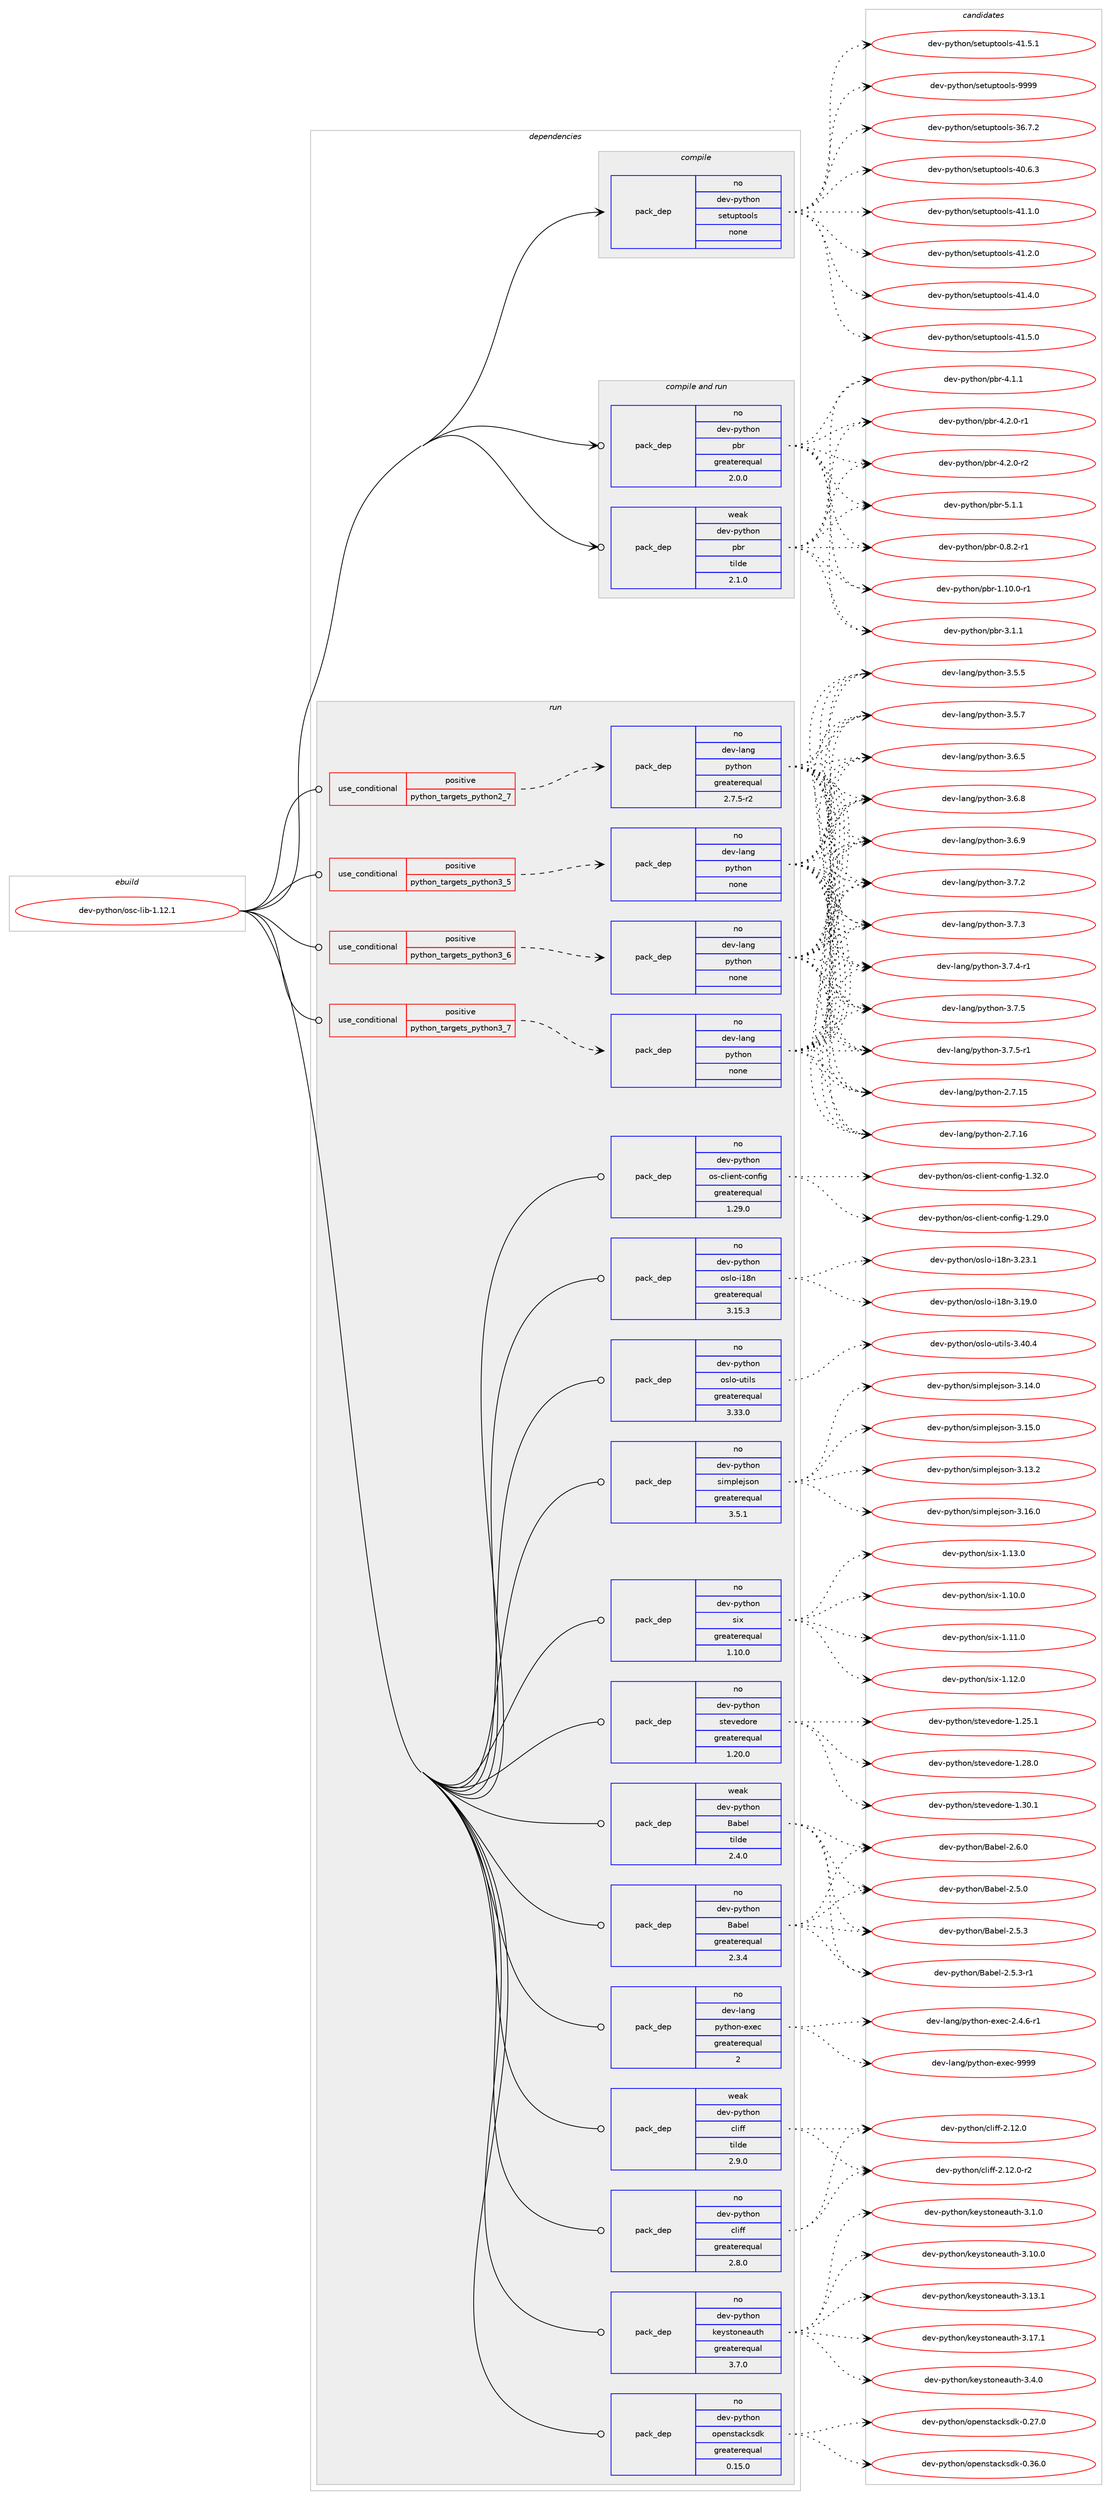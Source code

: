 digraph prolog {

# *************
# Graph options
# *************

newrank=true;
concentrate=true;
compound=true;
graph [rankdir=LR,fontname=Helvetica,fontsize=10,ranksep=1.5];#, ranksep=2.5, nodesep=0.2];
edge  [arrowhead=vee];
node  [fontname=Helvetica,fontsize=10];

# **********
# The ebuild
# **********

subgraph cluster_leftcol {
color=gray;
rank=same;
label=<<i>ebuild</i>>;
id [label="dev-python/osc-lib-1.12.1", color=red, width=4, href="../dev-python/osc-lib-1.12.1.svg"];
}

# ****************
# The dependencies
# ****************

subgraph cluster_midcol {
color=gray;
label=<<i>dependencies</i>>;
subgraph cluster_compile {
fillcolor="#eeeeee";
style=filled;
label=<<i>compile</i>>;
subgraph pack463013 {
dependency618527 [label=<<TABLE BORDER="0" CELLBORDER="1" CELLSPACING="0" CELLPADDING="4" WIDTH="220"><TR><TD ROWSPAN="6" CELLPADDING="30">pack_dep</TD></TR><TR><TD WIDTH="110">no</TD></TR><TR><TD>dev-python</TD></TR><TR><TD>setuptools</TD></TR><TR><TD>none</TD></TR><TR><TD></TD></TR></TABLE>>, shape=none, color=blue];
}
id:e -> dependency618527:w [weight=20,style="solid",arrowhead="vee"];
}
subgraph cluster_compileandrun {
fillcolor="#eeeeee";
style=filled;
label=<<i>compile and run</i>>;
subgraph pack463014 {
dependency618528 [label=<<TABLE BORDER="0" CELLBORDER="1" CELLSPACING="0" CELLPADDING="4" WIDTH="220"><TR><TD ROWSPAN="6" CELLPADDING="30">pack_dep</TD></TR><TR><TD WIDTH="110">no</TD></TR><TR><TD>dev-python</TD></TR><TR><TD>pbr</TD></TR><TR><TD>greaterequal</TD></TR><TR><TD>2.0.0</TD></TR></TABLE>>, shape=none, color=blue];
}
id:e -> dependency618528:w [weight=20,style="solid",arrowhead="odotvee"];
subgraph pack463015 {
dependency618529 [label=<<TABLE BORDER="0" CELLBORDER="1" CELLSPACING="0" CELLPADDING="4" WIDTH="220"><TR><TD ROWSPAN="6" CELLPADDING="30">pack_dep</TD></TR><TR><TD WIDTH="110">weak</TD></TR><TR><TD>dev-python</TD></TR><TR><TD>pbr</TD></TR><TR><TD>tilde</TD></TR><TR><TD>2.1.0</TD></TR></TABLE>>, shape=none, color=blue];
}
id:e -> dependency618529:w [weight=20,style="solid",arrowhead="odotvee"];
}
subgraph cluster_run {
fillcolor="#eeeeee";
style=filled;
label=<<i>run</i>>;
subgraph cond143706 {
dependency618530 [label=<<TABLE BORDER="0" CELLBORDER="1" CELLSPACING="0" CELLPADDING="4"><TR><TD ROWSPAN="3" CELLPADDING="10">use_conditional</TD></TR><TR><TD>positive</TD></TR><TR><TD>python_targets_python2_7</TD></TR></TABLE>>, shape=none, color=red];
subgraph pack463016 {
dependency618531 [label=<<TABLE BORDER="0" CELLBORDER="1" CELLSPACING="0" CELLPADDING="4" WIDTH="220"><TR><TD ROWSPAN="6" CELLPADDING="30">pack_dep</TD></TR><TR><TD WIDTH="110">no</TD></TR><TR><TD>dev-lang</TD></TR><TR><TD>python</TD></TR><TR><TD>greaterequal</TD></TR><TR><TD>2.7.5-r2</TD></TR></TABLE>>, shape=none, color=blue];
}
dependency618530:e -> dependency618531:w [weight=20,style="dashed",arrowhead="vee"];
}
id:e -> dependency618530:w [weight=20,style="solid",arrowhead="odot"];
subgraph cond143707 {
dependency618532 [label=<<TABLE BORDER="0" CELLBORDER="1" CELLSPACING="0" CELLPADDING="4"><TR><TD ROWSPAN="3" CELLPADDING="10">use_conditional</TD></TR><TR><TD>positive</TD></TR><TR><TD>python_targets_python3_5</TD></TR></TABLE>>, shape=none, color=red];
subgraph pack463017 {
dependency618533 [label=<<TABLE BORDER="0" CELLBORDER="1" CELLSPACING="0" CELLPADDING="4" WIDTH="220"><TR><TD ROWSPAN="6" CELLPADDING="30">pack_dep</TD></TR><TR><TD WIDTH="110">no</TD></TR><TR><TD>dev-lang</TD></TR><TR><TD>python</TD></TR><TR><TD>none</TD></TR><TR><TD></TD></TR></TABLE>>, shape=none, color=blue];
}
dependency618532:e -> dependency618533:w [weight=20,style="dashed",arrowhead="vee"];
}
id:e -> dependency618532:w [weight=20,style="solid",arrowhead="odot"];
subgraph cond143708 {
dependency618534 [label=<<TABLE BORDER="0" CELLBORDER="1" CELLSPACING="0" CELLPADDING="4"><TR><TD ROWSPAN="3" CELLPADDING="10">use_conditional</TD></TR><TR><TD>positive</TD></TR><TR><TD>python_targets_python3_6</TD></TR></TABLE>>, shape=none, color=red];
subgraph pack463018 {
dependency618535 [label=<<TABLE BORDER="0" CELLBORDER="1" CELLSPACING="0" CELLPADDING="4" WIDTH="220"><TR><TD ROWSPAN="6" CELLPADDING="30">pack_dep</TD></TR><TR><TD WIDTH="110">no</TD></TR><TR><TD>dev-lang</TD></TR><TR><TD>python</TD></TR><TR><TD>none</TD></TR><TR><TD></TD></TR></TABLE>>, shape=none, color=blue];
}
dependency618534:e -> dependency618535:w [weight=20,style="dashed",arrowhead="vee"];
}
id:e -> dependency618534:w [weight=20,style="solid",arrowhead="odot"];
subgraph cond143709 {
dependency618536 [label=<<TABLE BORDER="0" CELLBORDER="1" CELLSPACING="0" CELLPADDING="4"><TR><TD ROWSPAN="3" CELLPADDING="10">use_conditional</TD></TR><TR><TD>positive</TD></TR><TR><TD>python_targets_python3_7</TD></TR></TABLE>>, shape=none, color=red];
subgraph pack463019 {
dependency618537 [label=<<TABLE BORDER="0" CELLBORDER="1" CELLSPACING="0" CELLPADDING="4" WIDTH="220"><TR><TD ROWSPAN="6" CELLPADDING="30">pack_dep</TD></TR><TR><TD WIDTH="110">no</TD></TR><TR><TD>dev-lang</TD></TR><TR><TD>python</TD></TR><TR><TD>none</TD></TR><TR><TD></TD></TR></TABLE>>, shape=none, color=blue];
}
dependency618536:e -> dependency618537:w [weight=20,style="dashed",arrowhead="vee"];
}
id:e -> dependency618536:w [weight=20,style="solid",arrowhead="odot"];
subgraph pack463020 {
dependency618538 [label=<<TABLE BORDER="0" CELLBORDER="1" CELLSPACING="0" CELLPADDING="4" WIDTH="220"><TR><TD ROWSPAN="6" CELLPADDING="30">pack_dep</TD></TR><TR><TD WIDTH="110">no</TD></TR><TR><TD>dev-lang</TD></TR><TR><TD>python-exec</TD></TR><TR><TD>greaterequal</TD></TR><TR><TD>2</TD></TR></TABLE>>, shape=none, color=blue];
}
id:e -> dependency618538:w [weight=20,style="solid",arrowhead="odot"];
subgraph pack463021 {
dependency618539 [label=<<TABLE BORDER="0" CELLBORDER="1" CELLSPACING="0" CELLPADDING="4" WIDTH="220"><TR><TD ROWSPAN="6" CELLPADDING="30">pack_dep</TD></TR><TR><TD WIDTH="110">no</TD></TR><TR><TD>dev-python</TD></TR><TR><TD>Babel</TD></TR><TR><TD>greaterequal</TD></TR><TR><TD>2.3.4</TD></TR></TABLE>>, shape=none, color=blue];
}
id:e -> dependency618539:w [weight=20,style="solid",arrowhead="odot"];
subgraph pack463022 {
dependency618540 [label=<<TABLE BORDER="0" CELLBORDER="1" CELLSPACING="0" CELLPADDING="4" WIDTH="220"><TR><TD ROWSPAN="6" CELLPADDING="30">pack_dep</TD></TR><TR><TD WIDTH="110">no</TD></TR><TR><TD>dev-python</TD></TR><TR><TD>cliff</TD></TR><TR><TD>greaterequal</TD></TR><TR><TD>2.8.0</TD></TR></TABLE>>, shape=none, color=blue];
}
id:e -> dependency618540:w [weight=20,style="solid",arrowhead="odot"];
subgraph pack463023 {
dependency618541 [label=<<TABLE BORDER="0" CELLBORDER="1" CELLSPACING="0" CELLPADDING="4" WIDTH="220"><TR><TD ROWSPAN="6" CELLPADDING="30">pack_dep</TD></TR><TR><TD WIDTH="110">no</TD></TR><TR><TD>dev-python</TD></TR><TR><TD>keystoneauth</TD></TR><TR><TD>greaterequal</TD></TR><TR><TD>3.7.0</TD></TR></TABLE>>, shape=none, color=blue];
}
id:e -> dependency618541:w [weight=20,style="solid",arrowhead="odot"];
subgraph pack463024 {
dependency618542 [label=<<TABLE BORDER="0" CELLBORDER="1" CELLSPACING="0" CELLPADDING="4" WIDTH="220"><TR><TD ROWSPAN="6" CELLPADDING="30">pack_dep</TD></TR><TR><TD WIDTH="110">no</TD></TR><TR><TD>dev-python</TD></TR><TR><TD>openstacksdk</TD></TR><TR><TD>greaterequal</TD></TR><TR><TD>0.15.0</TD></TR></TABLE>>, shape=none, color=blue];
}
id:e -> dependency618542:w [weight=20,style="solid",arrowhead="odot"];
subgraph pack463025 {
dependency618543 [label=<<TABLE BORDER="0" CELLBORDER="1" CELLSPACING="0" CELLPADDING="4" WIDTH="220"><TR><TD ROWSPAN="6" CELLPADDING="30">pack_dep</TD></TR><TR><TD WIDTH="110">no</TD></TR><TR><TD>dev-python</TD></TR><TR><TD>os-client-config</TD></TR><TR><TD>greaterequal</TD></TR><TR><TD>1.29.0</TD></TR></TABLE>>, shape=none, color=blue];
}
id:e -> dependency618543:w [weight=20,style="solid",arrowhead="odot"];
subgraph pack463026 {
dependency618544 [label=<<TABLE BORDER="0" CELLBORDER="1" CELLSPACING="0" CELLPADDING="4" WIDTH="220"><TR><TD ROWSPAN="6" CELLPADDING="30">pack_dep</TD></TR><TR><TD WIDTH="110">no</TD></TR><TR><TD>dev-python</TD></TR><TR><TD>oslo-i18n</TD></TR><TR><TD>greaterequal</TD></TR><TR><TD>3.15.3</TD></TR></TABLE>>, shape=none, color=blue];
}
id:e -> dependency618544:w [weight=20,style="solid",arrowhead="odot"];
subgraph pack463027 {
dependency618545 [label=<<TABLE BORDER="0" CELLBORDER="1" CELLSPACING="0" CELLPADDING="4" WIDTH="220"><TR><TD ROWSPAN="6" CELLPADDING="30">pack_dep</TD></TR><TR><TD WIDTH="110">no</TD></TR><TR><TD>dev-python</TD></TR><TR><TD>oslo-utils</TD></TR><TR><TD>greaterequal</TD></TR><TR><TD>3.33.0</TD></TR></TABLE>>, shape=none, color=blue];
}
id:e -> dependency618545:w [weight=20,style="solid",arrowhead="odot"];
subgraph pack463028 {
dependency618546 [label=<<TABLE BORDER="0" CELLBORDER="1" CELLSPACING="0" CELLPADDING="4" WIDTH="220"><TR><TD ROWSPAN="6" CELLPADDING="30">pack_dep</TD></TR><TR><TD WIDTH="110">no</TD></TR><TR><TD>dev-python</TD></TR><TR><TD>simplejson</TD></TR><TR><TD>greaterequal</TD></TR><TR><TD>3.5.1</TD></TR></TABLE>>, shape=none, color=blue];
}
id:e -> dependency618546:w [weight=20,style="solid",arrowhead="odot"];
subgraph pack463029 {
dependency618547 [label=<<TABLE BORDER="0" CELLBORDER="1" CELLSPACING="0" CELLPADDING="4" WIDTH="220"><TR><TD ROWSPAN="6" CELLPADDING="30">pack_dep</TD></TR><TR><TD WIDTH="110">no</TD></TR><TR><TD>dev-python</TD></TR><TR><TD>six</TD></TR><TR><TD>greaterequal</TD></TR><TR><TD>1.10.0</TD></TR></TABLE>>, shape=none, color=blue];
}
id:e -> dependency618547:w [weight=20,style="solid",arrowhead="odot"];
subgraph pack463030 {
dependency618548 [label=<<TABLE BORDER="0" CELLBORDER="1" CELLSPACING="0" CELLPADDING="4" WIDTH="220"><TR><TD ROWSPAN="6" CELLPADDING="30">pack_dep</TD></TR><TR><TD WIDTH="110">no</TD></TR><TR><TD>dev-python</TD></TR><TR><TD>stevedore</TD></TR><TR><TD>greaterequal</TD></TR><TR><TD>1.20.0</TD></TR></TABLE>>, shape=none, color=blue];
}
id:e -> dependency618548:w [weight=20,style="solid",arrowhead="odot"];
subgraph pack463031 {
dependency618549 [label=<<TABLE BORDER="0" CELLBORDER="1" CELLSPACING="0" CELLPADDING="4" WIDTH="220"><TR><TD ROWSPAN="6" CELLPADDING="30">pack_dep</TD></TR><TR><TD WIDTH="110">weak</TD></TR><TR><TD>dev-python</TD></TR><TR><TD>Babel</TD></TR><TR><TD>tilde</TD></TR><TR><TD>2.4.0</TD></TR></TABLE>>, shape=none, color=blue];
}
id:e -> dependency618549:w [weight=20,style="solid",arrowhead="odot"];
subgraph pack463032 {
dependency618550 [label=<<TABLE BORDER="0" CELLBORDER="1" CELLSPACING="0" CELLPADDING="4" WIDTH="220"><TR><TD ROWSPAN="6" CELLPADDING="30">pack_dep</TD></TR><TR><TD WIDTH="110">weak</TD></TR><TR><TD>dev-python</TD></TR><TR><TD>cliff</TD></TR><TR><TD>tilde</TD></TR><TR><TD>2.9.0</TD></TR></TABLE>>, shape=none, color=blue];
}
id:e -> dependency618550:w [weight=20,style="solid",arrowhead="odot"];
}
}

# **************
# The candidates
# **************

subgraph cluster_choices {
rank=same;
color=gray;
label=<<i>candidates</i>>;

subgraph choice463013 {
color=black;
nodesep=1;
choice100101118451121211161041111104711510111611711211611111110811545515446554650 [label="dev-python/setuptools-36.7.2", color=red, width=4,href="../dev-python/setuptools-36.7.2.svg"];
choice100101118451121211161041111104711510111611711211611111110811545524846544651 [label="dev-python/setuptools-40.6.3", color=red, width=4,href="../dev-python/setuptools-40.6.3.svg"];
choice100101118451121211161041111104711510111611711211611111110811545524946494648 [label="dev-python/setuptools-41.1.0", color=red, width=4,href="../dev-python/setuptools-41.1.0.svg"];
choice100101118451121211161041111104711510111611711211611111110811545524946504648 [label="dev-python/setuptools-41.2.0", color=red, width=4,href="../dev-python/setuptools-41.2.0.svg"];
choice100101118451121211161041111104711510111611711211611111110811545524946524648 [label="dev-python/setuptools-41.4.0", color=red, width=4,href="../dev-python/setuptools-41.4.0.svg"];
choice100101118451121211161041111104711510111611711211611111110811545524946534648 [label="dev-python/setuptools-41.5.0", color=red, width=4,href="../dev-python/setuptools-41.5.0.svg"];
choice100101118451121211161041111104711510111611711211611111110811545524946534649 [label="dev-python/setuptools-41.5.1", color=red, width=4,href="../dev-python/setuptools-41.5.1.svg"];
choice10010111845112121116104111110471151011161171121161111111081154557575757 [label="dev-python/setuptools-9999", color=red, width=4,href="../dev-python/setuptools-9999.svg"];
dependency618527:e -> choice100101118451121211161041111104711510111611711211611111110811545515446554650:w [style=dotted,weight="100"];
dependency618527:e -> choice100101118451121211161041111104711510111611711211611111110811545524846544651:w [style=dotted,weight="100"];
dependency618527:e -> choice100101118451121211161041111104711510111611711211611111110811545524946494648:w [style=dotted,weight="100"];
dependency618527:e -> choice100101118451121211161041111104711510111611711211611111110811545524946504648:w [style=dotted,weight="100"];
dependency618527:e -> choice100101118451121211161041111104711510111611711211611111110811545524946524648:w [style=dotted,weight="100"];
dependency618527:e -> choice100101118451121211161041111104711510111611711211611111110811545524946534648:w [style=dotted,weight="100"];
dependency618527:e -> choice100101118451121211161041111104711510111611711211611111110811545524946534649:w [style=dotted,weight="100"];
dependency618527:e -> choice10010111845112121116104111110471151011161171121161111111081154557575757:w [style=dotted,weight="100"];
}
subgraph choice463014 {
color=black;
nodesep=1;
choice1001011184511212111610411111047112981144548465646504511449 [label="dev-python/pbr-0.8.2-r1", color=red, width=4,href="../dev-python/pbr-0.8.2-r1.svg"];
choice100101118451121211161041111104711298114454946494846484511449 [label="dev-python/pbr-1.10.0-r1", color=red, width=4,href="../dev-python/pbr-1.10.0-r1.svg"];
choice100101118451121211161041111104711298114455146494649 [label="dev-python/pbr-3.1.1", color=red, width=4,href="../dev-python/pbr-3.1.1.svg"];
choice100101118451121211161041111104711298114455246494649 [label="dev-python/pbr-4.1.1", color=red, width=4,href="../dev-python/pbr-4.1.1.svg"];
choice1001011184511212111610411111047112981144552465046484511449 [label="dev-python/pbr-4.2.0-r1", color=red, width=4,href="../dev-python/pbr-4.2.0-r1.svg"];
choice1001011184511212111610411111047112981144552465046484511450 [label="dev-python/pbr-4.2.0-r2", color=red, width=4,href="../dev-python/pbr-4.2.0-r2.svg"];
choice100101118451121211161041111104711298114455346494649 [label="dev-python/pbr-5.1.1", color=red, width=4,href="../dev-python/pbr-5.1.1.svg"];
dependency618528:e -> choice1001011184511212111610411111047112981144548465646504511449:w [style=dotted,weight="100"];
dependency618528:e -> choice100101118451121211161041111104711298114454946494846484511449:w [style=dotted,weight="100"];
dependency618528:e -> choice100101118451121211161041111104711298114455146494649:w [style=dotted,weight="100"];
dependency618528:e -> choice100101118451121211161041111104711298114455246494649:w [style=dotted,weight="100"];
dependency618528:e -> choice1001011184511212111610411111047112981144552465046484511449:w [style=dotted,weight="100"];
dependency618528:e -> choice1001011184511212111610411111047112981144552465046484511450:w [style=dotted,weight="100"];
dependency618528:e -> choice100101118451121211161041111104711298114455346494649:w [style=dotted,weight="100"];
}
subgraph choice463015 {
color=black;
nodesep=1;
choice1001011184511212111610411111047112981144548465646504511449 [label="dev-python/pbr-0.8.2-r1", color=red, width=4,href="../dev-python/pbr-0.8.2-r1.svg"];
choice100101118451121211161041111104711298114454946494846484511449 [label="dev-python/pbr-1.10.0-r1", color=red, width=4,href="../dev-python/pbr-1.10.0-r1.svg"];
choice100101118451121211161041111104711298114455146494649 [label="dev-python/pbr-3.1.1", color=red, width=4,href="../dev-python/pbr-3.1.1.svg"];
choice100101118451121211161041111104711298114455246494649 [label="dev-python/pbr-4.1.1", color=red, width=4,href="../dev-python/pbr-4.1.1.svg"];
choice1001011184511212111610411111047112981144552465046484511449 [label="dev-python/pbr-4.2.0-r1", color=red, width=4,href="../dev-python/pbr-4.2.0-r1.svg"];
choice1001011184511212111610411111047112981144552465046484511450 [label="dev-python/pbr-4.2.0-r2", color=red, width=4,href="../dev-python/pbr-4.2.0-r2.svg"];
choice100101118451121211161041111104711298114455346494649 [label="dev-python/pbr-5.1.1", color=red, width=4,href="../dev-python/pbr-5.1.1.svg"];
dependency618529:e -> choice1001011184511212111610411111047112981144548465646504511449:w [style=dotted,weight="100"];
dependency618529:e -> choice100101118451121211161041111104711298114454946494846484511449:w [style=dotted,weight="100"];
dependency618529:e -> choice100101118451121211161041111104711298114455146494649:w [style=dotted,weight="100"];
dependency618529:e -> choice100101118451121211161041111104711298114455246494649:w [style=dotted,weight="100"];
dependency618529:e -> choice1001011184511212111610411111047112981144552465046484511449:w [style=dotted,weight="100"];
dependency618529:e -> choice1001011184511212111610411111047112981144552465046484511450:w [style=dotted,weight="100"];
dependency618529:e -> choice100101118451121211161041111104711298114455346494649:w [style=dotted,weight="100"];
}
subgraph choice463016 {
color=black;
nodesep=1;
choice10010111845108971101034711212111610411111045504655464953 [label="dev-lang/python-2.7.15", color=red, width=4,href="../dev-lang/python-2.7.15.svg"];
choice10010111845108971101034711212111610411111045504655464954 [label="dev-lang/python-2.7.16", color=red, width=4,href="../dev-lang/python-2.7.16.svg"];
choice100101118451089711010347112121116104111110455146534653 [label="dev-lang/python-3.5.5", color=red, width=4,href="../dev-lang/python-3.5.5.svg"];
choice100101118451089711010347112121116104111110455146534655 [label="dev-lang/python-3.5.7", color=red, width=4,href="../dev-lang/python-3.5.7.svg"];
choice100101118451089711010347112121116104111110455146544653 [label="dev-lang/python-3.6.5", color=red, width=4,href="../dev-lang/python-3.6.5.svg"];
choice100101118451089711010347112121116104111110455146544656 [label="dev-lang/python-3.6.8", color=red, width=4,href="../dev-lang/python-3.6.8.svg"];
choice100101118451089711010347112121116104111110455146544657 [label="dev-lang/python-3.6.9", color=red, width=4,href="../dev-lang/python-3.6.9.svg"];
choice100101118451089711010347112121116104111110455146554650 [label="dev-lang/python-3.7.2", color=red, width=4,href="../dev-lang/python-3.7.2.svg"];
choice100101118451089711010347112121116104111110455146554651 [label="dev-lang/python-3.7.3", color=red, width=4,href="../dev-lang/python-3.7.3.svg"];
choice1001011184510897110103471121211161041111104551465546524511449 [label="dev-lang/python-3.7.4-r1", color=red, width=4,href="../dev-lang/python-3.7.4-r1.svg"];
choice100101118451089711010347112121116104111110455146554653 [label="dev-lang/python-3.7.5", color=red, width=4,href="../dev-lang/python-3.7.5.svg"];
choice1001011184510897110103471121211161041111104551465546534511449 [label="dev-lang/python-3.7.5-r1", color=red, width=4,href="../dev-lang/python-3.7.5-r1.svg"];
dependency618531:e -> choice10010111845108971101034711212111610411111045504655464953:w [style=dotted,weight="100"];
dependency618531:e -> choice10010111845108971101034711212111610411111045504655464954:w [style=dotted,weight="100"];
dependency618531:e -> choice100101118451089711010347112121116104111110455146534653:w [style=dotted,weight="100"];
dependency618531:e -> choice100101118451089711010347112121116104111110455146534655:w [style=dotted,weight="100"];
dependency618531:e -> choice100101118451089711010347112121116104111110455146544653:w [style=dotted,weight="100"];
dependency618531:e -> choice100101118451089711010347112121116104111110455146544656:w [style=dotted,weight="100"];
dependency618531:e -> choice100101118451089711010347112121116104111110455146544657:w [style=dotted,weight="100"];
dependency618531:e -> choice100101118451089711010347112121116104111110455146554650:w [style=dotted,weight="100"];
dependency618531:e -> choice100101118451089711010347112121116104111110455146554651:w [style=dotted,weight="100"];
dependency618531:e -> choice1001011184510897110103471121211161041111104551465546524511449:w [style=dotted,weight="100"];
dependency618531:e -> choice100101118451089711010347112121116104111110455146554653:w [style=dotted,weight="100"];
dependency618531:e -> choice1001011184510897110103471121211161041111104551465546534511449:w [style=dotted,weight="100"];
}
subgraph choice463017 {
color=black;
nodesep=1;
choice10010111845108971101034711212111610411111045504655464953 [label="dev-lang/python-2.7.15", color=red, width=4,href="../dev-lang/python-2.7.15.svg"];
choice10010111845108971101034711212111610411111045504655464954 [label="dev-lang/python-2.7.16", color=red, width=4,href="../dev-lang/python-2.7.16.svg"];
choice100101118451089711010347112121116104111110455146534653 [label="dev-lang/python-3.5.5", color=red, width=4,href="../dev-lang/python-3.5.5.svg"];
choice100101118451089711010347112121116104111110455146534655 [label="dev-lang/python-3.5.7", color=red, width=4,href="../dev-lang/python-3.5.7.svg"];
choice100101118451089711010347112121116104111110455146544653 [label="dev-lang/python-3.6.5", color=red, width=4,href="../dev-lang/python-3.6.5.svg"];
choice100101118451089711010347112121116104111110455146544656 [label="dev-lang/python-3.6.8", color=red, width=4,href="../dev-lang/python-3.6.8.svg"];
choice100101118451089711010347112121116104111110455146544657 [label="dev-lang/python-3.6.9", color=red, width=4,href="../dev-lang/python-3.6.9.svg"];
choice100101118451089711010347112121116104111110455146554650 [label="dev-lang/python-3.7.2", color=red, width=4,href="../dev-lang/python-3.7.2.svg"];
choice100101118451089711010347112121116104111110455146554651 [label="dev-lang/python-3.7.3", color=red, width=4,href="../dev-lang/python-3.7.3.svg"];
choice1001011184510897110103471121211161041111104551465546524511449 [label="dev-lang/python-3.7.4-r1", color=red, width=4,href="../dev-lang/python-3.7.4-r1.svg"];
choice100101118451089711010347112121116104111110455146554653 [label="dev-lang/python-3.7.5", color=red, width=4,href="../dev-lang/python-3.7.5.svg"];
choice1001011184510897110103471121211161041111104551465546534511449 [label="dev-lang/python-3.7.5-r1", color=red, width=4,href="../dev-lang/python-3.7.5-r1.svg"];
dependency618533:e -> choice10010111845108971101034711212111610411111045504655464953:w [style=dotted,weight="100"];
dependency618533:e -> choice10010111845108971101034711212111610411111045504655464954:w [style=dotted,weight="100"];
dependency618533:e -> choice100101118451089711010347112121116104111110455146534653:w [style=dotted,weight="100"];
dependency618533:e -> choice100101118451089711010347112121116104111110455146534655:w [style=dotted,weight="100"];
dependency618533:e -> choice100101118451089711010347112121116104111110455146544653:w [style=dotted,weight="100"];
dependency618533:e -> choice100101118451089711010347112121116104111110455146544656:w [style=dotted,weight="100"];
dependency618533:e -> choice100101118451089711010347112121116104111110455146544657:w [style=dotted,weight="100"];
dependency618533:e -> choice100101118451089711010347112121116104111110455146554650:w [style=dotted,weight="100"];
dependency618533:e -> choice100101118451089711010347112121116104111110455146554651:w [style=dotted,weight="100"];
dependency618533:e -> choice1001011184510897110103471121211161041111104551465546524511449:w [style=dotted,weight="100"];
dependency618533:e -> choice100101118451089711010347112121116104111110455146554653:w [style=dotted,weight="100"];
dependency618533:e -> choice1001011184510897110103471121211161041111104551465546534511449:w [style=dotted,weight="100"];
}
subgraph choice463018 {
color=black;
nodesep=1;
choice10010111845108971101034711212111610411111045504655464953 [label="dev-lang/python-2.7.15", color=red, width=4,href="../dev-lang/python-2.7.15.svg"];
choice10010111845108971101034711212111610411111045504655464954 [label="dev-lang/python-2.7.16", color=red, width=4,href="../dev-lang/python-2.7.16.svg"];
choice100101118451089711010347112121116104111110455146534653 [label="dev-lang/python-3.5.5", color=red, width=4,href="../dev-lang/python-3.5.5.svg"];
choice100101118451089711010347112121116104111110455146534655 [label="dev-lang/python-3.5.7", color=red, width=4,href="../dev-lang/python-3.5.7.svg"];
choice100101118451089711010347112121116104111110455146544653 [label="dev-lang/python-3.6.5", color=red, width=4,href="../dev-lang/python-3.6.5.svg"];
choice100101118451089711010347112121116104111110455146544656 [label="dev-lang/python-3.6.8", color=red, width=4,href="../dev-lang/python-3.6.8.svg"];
choice100101118451089711010347112121116104111110455146544657 [label="dev-lang/python-3.6.9", color=red, width=4,href="../dev-lang/python-3.6.9.svg"];
choice100101118451089711010347112121116104111110455146554650 [label="dev-lang/python-3.7.2", color=red, width=4,href="../dev-lang/python-3.7.2.svg"];
choice100101118451089711010347112121116104111110455146554651 [label="dev-lang/python-3.7.3", color=red, width=4,href="../dev-lang/python-3.7.3.svg"];
choice1001011184510897110103471121211161041111104551465546524511449 [label="dev-lang/python-3.7.4-r1", color=red, width=4,href="../dev-lang/python-3.7.4-r1.svg"];
choice100101118451089711010347112121116104111110455146554653 [label="dev-lang/python-3.7.5", color=red, width=4,href="../dev-lang/python-3.7.5.svg"];
choice1001011184510897110103471121211161041111104551465546534511449 [label="dev-lang/python-3.7.5-r1", color=red, width=4,href="../dev-lang/python-3.7.5-r1.svg"];
dependency618535:e -> choice10010111845108971101034711212111610411111045504655464953:w [style=dotted,weight="100"];
dependency618535:e -> choice10010111845108971101034711212111610411111045504655464954:w [style=dotted,weight="100"];
dependency618535:e -> choice100101118451089711010347112121116104111110455146534653:w [style=dotted,weight="100"];
dependency618535:e -> choice100101118451089711010347112121116104111110455146534655:w [style=dotted,weight="100"];
dependency618535:e -> choice100101118451089711010347112121116104111110455146544653:w [style=dotted,weight="100"];
dependency618535:e -> choice100101118451089711010347112121116104111110455146544656:w [style=dotted,weight="100"];
dependency618535:e -> choice100101118451089711010347112121116104111110455146544657:w [style=dotted,weight="100"];
dependency618535:e -> choice100101118451089711010347112121116104111110455146554650:w [style=dotted,weight="100"];
dependency618535:e -> choice100101118451089711010347112121116104111110455146554651:w [style=dotted,weight="100"];
dependency618535:e -> choice1001011184510897110103471121211161041111104551465546524511449:w [style=dotted,weight="100"];
dependency618535:e -> choice100101118451089711010347112121116104111110455146554653:w [style=dotted,weight="100"];
dependency618535:e -> choice1001011184510897110103471121211161041111104551465546534511449:w [style=dotted,weight="100"];
}
subgraph choice463019 {
color=black;
nodesep=1;
choice10010111845108971101034711212111610411111045504655464953 [label="dev-lang/python-2.7.15", color=red, width=4,href="../dev-lang/python-2.7.15.svg"];
choice10010111845108971101034711212111610411111045504655464954 [label="dev-lang/python-2.7.16", color=red, width=4,href="../dev-lang/python-2.7.16.svg"];
choice100101118451089711010347112121116104111110455146534653 [label="dev-lang/python-3.5.5", color=red, width=4,href="../dev-lang/python-3.5.5.svg"];
choice100101118451089711010347112121116104111110455146534655 [label="dev-lang/python-3.5.7", color=red, width=4,href="../dev-lang/python-3.5.7.svg"];
choice100101118451089711010347112121116104111110455146544653 [label="dev-lang/python-3.6.5", color=red, width=4,href="../dev-lang/python-3.6.5.svg"];
choice100101118451089711010347112121116104111110455146544656 [label="dev-lang/python-3.6.8", color=red, width=4,href="../dev-lang/python-3.6.8.svg"];
choice100101118451089711010347112121116104111110455146544657 [label="dev-lang/python-3.6.9", color=red, width=4,href="../dev-lang/python-3.6.9.svg"];
choice100101118451089711010347112121116104111110455146554650 [label="dev-lang/python-3.7.2", color=red, width=4,href="../dev-lang/python-3.7.2.svg"];
choice100101118451089711010347112121116104111110455146554651 [label="dev-lang/python-3.7.3", color=red, width=4,href="../dev-lang/python-3.7.3.svg"];
choice1001011184510897110103471121211161041111104551465546524511449 [label="dev-lang/python-3.7.4-r1", color=red, width=4,href="../dev-lang/python-3.7.4-r1.svg"];
choice100101118451089711010347112121116104111110455146554653 [label="dev-lang/python-3.7.5", color=red, width=4,href="../dev-lang/python-3.7.5.svg"];
choice1001011184510897110103471121211161041111104551465546534511449 [label="dev-lang/python-3.7.5-r1", color=red, width=4,href="../dev-lang/python-3.7.5-r1.svg"];
dependency618537:e -> choice10010111845108971101034711212111610411111045504655464953:w [style=dotted,weight="100"];
dependency618537:e -> choice10010111845108971101034711212111610411111045504655464954:w [style=dotted,weight="100"];
dependency618537:e -> choice100101118451089711010347112121116104111110455146534653:w [style=dotted,weight="100"];
dependency618537:e -> choice100101118451089711010347112121116104111110455146534655:w [style=dotted,weight="100"];
dependency618537:e -> choice100101118451089711010347112121116104111110455146544653:w [style=dotted,weight="100"];
dependency618537:e -> choice100101118451089711010347112121116104111110455146544656:w [style=dotted,weight="100"];
dependency618537:e -> choice100101118451089711010347112121116104111110455146544657:w [style=dotted,weight="100"];
dependency618537:e -> choice100101118451089711010347112121116104111110455146554650:w [style=dotted,weight="100"];
dependency618537:e -> choice100101118451089711010347112121116104111110455146554651:w [style=dotted,weight="100"];
dependency618537:e -> choice1001011184510897110103471121211161041111104551465546524511449:w [style=dotted,weight="100"];
dependency618537:e -> choice100101118451089711010347112121116104111110455146554653:w [style=dotted,weight="100"];
dependency618537:e -> choice1001011184510897110103471121211161041111104551465546534511449:w [style=dotted,weight="100"];
}
subgraph choice463020 {
color=black;
nodesep=1;
choice10010111845108971101034711212111610411111045101120101994550465246544511449 [label="dev-lang/python-exec-2.4.6-r1", color=red, width=4,href="../dev-lang/python-exec-2.4.6-r1.svg"];
choice10010111845108971101034711212111610411111045101120101994557575757 [label="dev-lang/python-exec-9999", color=red, width=4,href="../dev-lang/python-exec-9999.svg"];
dependency618538:e -> choice10010111845108971101034711212111610411111045101120101994550465246544511449:w [style=dotted,weight="100"];
dependency618538:e -> choice10010111845108971101034711212111610411111045101120101994557575757:w [style=dotted,weight="100"];
}
subgraph choice463021 {
color=black;
nodesep=1;
choice1001011184511212111610411111047669798101108455046534648 [label="dev-python/Babel-2.5.0", color=red, width=4,href="../dev-python/Babel-2.5.0.svg"];
choice1001011184511212111610411111047669798101108455046534651 [label="dev-python/Babel-2.5.3", color=red, width=4,href="../dev-python/Babel-2.5.3.svg"];
choice10010111845112121116104111110476697981011084550465346514511449 [label="dev-python/Babel-2.5.3-r1", color=red, width=4,href="../dev-python/Babel-2.5.3-r1.svg"];
choice1001011184511212111610411111047669798101108455046544648 [label="dev-python/Babel-2.6.0", color=red, width=4,href="../dev-python/Babel-2.6.0.svg"];
dependency618539:e -> choice1001011184511212111610411111047669798101108455046534648:w [style=dotted,weight="100"];
dependency618539:e -> choice1001011184511212111610411111047669798101108455046534651:w [style=dotted,weight="100"];
dependency618539:e -> choice10010111845112121116104111110476697981011084550465346514511449:w [style=dotted,weight="100"];
dependency618539:e -> choice1001011184511212111610411111047669798101108455046544648:w [style=dotted,weight="100"];
}
subgraph choice463022 {
color=black;
nodesep=1;
choice10010111845112121116104111110479910810510210245504649504648 [label="dev-python/cliff-2.12.0", color=red, width=4,href="../dev-python/cliff-2.12.0.svg"];
choice100101118451121211161041111104799108105102102455046495046484511450 [label="dev-python/cliff-2.12.0-r2", color=red, width=4,href="../dev-python/cliff-2.12.0-r2.svg"];
dependency618540:e -> choice10010111845112121116104111110479910810510210245504649504648:w [style=dotted,weight="100"];
dependency618540:e -> choice100101118451121211161041111104799108105102102455046495046484511450:w [style=dotted,weight="100"];
}
subgraph choice463023 {
color=black;
nodesep=1;
choice100101118451121211161041111104710710112111511611111010197117116104455146494648 [label="dev-python/keystoneauth-3.1.0", color=red, width=4,href="../dev-python/keystoneauth-3.1.0.svg"];
choice10010111845112121116104111110471071011211151161111101019711711610445514649484648 [label="dev-python/keystoneauth-3.10.0", color=red, width=4,href="../dev-python/keystoneauth-3.10.0.svg"];
choice10010111845112121116104111110471071011211151161111101019711711610445514649514649 [label="dev-python/keystoneauth-3.13.1", color=red, width=4,href="../dev-python/keystoneauth-3.13.1.svg"];
choice10010111845112121116104111110471071011211151161111101019711711610445514649554649 [label="dev-python/keystoneauth-3.17.1", color=red, width=4,href="../dev-python/keystoneauth-3.17.1.svg"];
choice100101118451121211161041111104710710112111511611111010197117116104455146524648 [label="dev-python/keystoneauth-3.4.0", color=red, width=4,href="../dev-python/keystoneauth-3.4.0.svg"];
dependency618541:e -> choice100101118451121211161041111104710710112111511611111010197117116104455146494648:w [style=dotted,weight="100"];
dependency618541:e -> choice10010111845112121116104111110471071011211151161111101019711711610445514649484648:w [style=dotted,weight="100"];
dependency618541:e -> choice10010111845112121116104111110471071011211151161111101019711711610445514649514649:w [style=dotted,weight="100"];
dependency618541:e -> choice10010111845112121116104111110471071011211151161111101019711711610445514649554649:w [style=dotted,weight="100"];
dependency618541:e -> choice100101118451121211161041111104710710112111511611111010197117116104455146524648:w [style=dotted,weight="100"];
}
subgraph choice463024 {
color=black;
nodesep=1;
choice1001011184511212111610411111047111112101110115116979910711510010745484650554648 [label="dev-python/openstacksdk-0.27.0", color=red, width=4,href="../dev-python/openstacksdk-0.27.0.svg"];
choice1001011184511212111610411111047111112101110115116979910711510010745484651544648 [label="dev-python/openstacksdk-0.36.0", color=red, width=4,href="../dev-python/openstacksdk-0.36.0.svg"];
dependency618542:e -> choice1001011184511212111610411111047111112101110115116979910711510010745484650554648:w [style=dotted,weight="100"];
dependency618542:e -> choice1001011184511212111610411111047111112101110115116979910711510010745484651544648:w [style=dotted,weight="100"];
}
subgraph choice463025 {
color=black;
nodesep=1;
choice10010111845112121116104111110471111154599108105101110116459911111010210510345494650574648 [label="dev-python/os-client-config-1.29.0", color=red, width=4,href="../dev-python/os-client-config-1.29.0.svg"];
choice10010111845112121116104111110471111154599108105101110116459911111010210510345494651504648 [label="dev-python/os-client-config-1.32.0", color=red, width=4,href="../dev-python/os-client-config-1.32.0.svg"];
dependency618543:e -> choice10010111845112121116104111110471111154599108105101110116459911111010210510345494650574648:w [style=dotted,weight="100"];
dependency618543:e -> choice10010111845112121116104111110471111154599108105101110116459911111010210510345494651504648:w [style=dotted,weight="100"];
}
subgraph choice463026 {
color=black;
nodesep=1;
choice100101118451121211161041111104711111510811145105495611045514649574648 [label="dev-python/oslo-i18n-3.19.0", color=red, width=4,href="../dev-python/oslo-i18n-3.19.0.svg"];
choice100101118451121211161041111104711111510811145105495611045514650514649 [label="dev-python/oslo-i18n-3.23.1", color=red, width=4,href="../dev-python/oslo-i18n-3.23.1.svg"];
dependency618544:e -> choice100101118451121211161041111104711111510811145105495611045514649574648:w [style=dotted,weight="100"];
dependency618544:e -> choice100101118451121211161041111104711111510811145105495611045514650514649:w [style=dotted,weight="100"];
}
subgraph choice463027 {
color=black;
nodesep=1;
choice10010111845112121116104111110471111151081114511711610510811545514652484652 [label="dev-python/oslo-utils-3.40.4", color=red, width=4,href="../dev-python/oslo-utils-3.40.4.svg"];
dependency618545:e -> choice10010111845112121116104111110471111151081114511711610510811545514652484652:w [style=dotted,weight="100"];
}
subgraph choice463028 {
color=black;
nodesep=1;
choice100101118451121211161041111104711510510911210810110611511111045514649514650 [label="dev-python/simplejson-3.13.2", color=red, width=4,href="../dev-python/simplejson-3.13.2.svg"];
choice100101118451121211161041111104711510510911210810110611511111045514649524648 [label="dev-python/simplejson-3.14.0", color=red, width=4,href="../dev-python/simplejson-3.14.0.svg"];
choice100101118451121211161041111104711510510911210810110611511111045514649534648 [label="dev-python/simplejson-3.15.0", color=red, width=4,href="../dev-python/simplejson-3.15.0.svg"];
choice100101118451121211161041111104711510510911210810110611511111045514649544648 [label="dev-python/simplejson-3.16.0", color=red, width=4,href="../dev-python/simplejson-3.16.0.svg"];
dependency618546:e -> choice100101118451121211161041111104711510510911210810110611511111045514649514650:w [style=dotted,weight="100"];
dependency618546:e -> choice100101118451121211161041111104711510510911210810110611511111045514649524648:w [style=dotted,weight="100"];
dependency618546:e -> choice100101118451121211161041111104711510510911210810110611511111045514649534648:w [style=dotted,weight="100"];
dependency618546:e -> choice100101118451121211161041111104711510510911210810110611511111045514649544648:w [style=dotted,weight="100"];
}
subgraph choice463029 {
color=black;
nodesep=1;
choice100101118451121211161041111104711510512045494649484648 [label="dev-python/six-1.10.0", color=red, width=4,href="../dev-python/six-1.10.0.svg"];
choice100101118451121211161041111104711510512045494649494648 [label="dev-python/six-1.11.0", color=red, width=4,href="../dev-python/six-1.11.0.svg"];
choice100101118451121211161041111104711510512045494649504648 [label="dev-python/six-1.12.0", color=red, width=4,href="../dev-python/six-1.12.0.svg"];
choice100101118451121211161041111104711510512045494649514648 [label="dev-python/six-1.13.0", color=red, width=4,href="../dev-python/six-1.13.0.svg"];
dependency618547:e -> choice100101118451121211161041111104711510512045494649484648:w [style=dotted,weight="100"];
dependency618547:e -> choice100101118451121211161041111104711510512045494649494648:w [style=dotted,weight="100"];
dependency618547:e -> choice100101118451121211161041111104711510512045494649504648:w [style=dotted,weight="100"];
dependency618547:e -> choice100101118451121211161041111104711510512045494649514648:w [style=dotted,weight="100"];
}
subgraph choice463030 {
color=black;
nodesep=1;
choice100101118451121211161041111104711511610111810110011111410145494650534649 [label="dev-python/stevedore-1.25.1", color=red, width=4,href="../dev-python/stevedore-1.25.1.svg"];
choice100101118451121211161041111104711511610111810110011111410145494650564648 [label="dev-python/stevedore-1.28.0", color=red, width=4,href="../dev-python/stevedore-1.28.0.svg"];
choice100101118451121211161041111104711511610111810110011111410145494651484649 [label="dev-python/stevedore-1.30.1", color=red, width=4,href="../dev-python/stevedore-1.30.1.svg"];
dependency618548:e -> choice100101118451121211161041111104711511610111810110011111410145494650534649:w [style=dotted,weight="100"];
dependency618548:e -> choice100101118451121211161041111104711511610111810110011111410145494650564648:w [style=dotted,weight="100"];
dependency618548:e -> choice100101118451121211161041111104711511610111810110011111410145494651484649:w [style=dotted,weight="100"];
}
subgraph choice463031 {
color=black;
nodesep=1;
choice1001011184511212111610411111047669798101108455046534648 [label="dev-python/Babel-2.5.0", color=red, width=4,href="../dev-python/Babel-2.5.0.svg"];
choice1001011184511212111610411111047669798101108455046534651 [label="dev-python/Babel-2.5.3", color=red, width=4,href="../dev-python/Babel-2.5.3.svg"];
choice10010111845112121116104111110476697981011084550465346514511449 [label="dev-python/Babel-2.5.3-r1", color=red, width=4,href="../dev-python/Babel-2.5.3-r1.svg"];
choice1001011184511212111610411111047669798101108455046544648 [label="dev-python/Babel-2.6.0", color=red, width=4,href="../dev-python/Babel-2.6.0.svg"];
dependency618549:e -> choice1001011184511212111610411111047669798101108455046534648:w [style=dotted,weight="100"];
dependency618549:e -> choice1001011184511212111610411111047669798101108455046534651:w [style=dotted,weight="100"];
dependency618549:e -> choice10010111845112121116104111110476697981011084550465346514511449:w [style=dotted,weight="100"];
dependency618549:e -> choice1001011184511212111610411111047669798101108455046544648:w [style=dotted,weight="100"];
}
subgraph choice463032 {
color=black;
nodesep=1;
choice10010111845112121116104111110479910810510210245504649504648 [label="dev-python/cliff-2.12.0", color=red, width=4,href="../dev-python/cliff-2.12.0.svg"];
choice100101118451121211161041111104799108105102102455046495046484511450 [label="dev-python/cliff-2.12.0-r2", color=red, width=4,href="../dev-python/cliff-2.12.0-r2.svg"];
dependency618550:e -> choice10010111845112121116104111110479910810510210245504649504648:w [style=dotted,weight="100"];
dependency618550:e -> choice100101118451121211161041111104799108105102102455046495046484511450:w [style=dotted,weight="100"];
}
}

}
